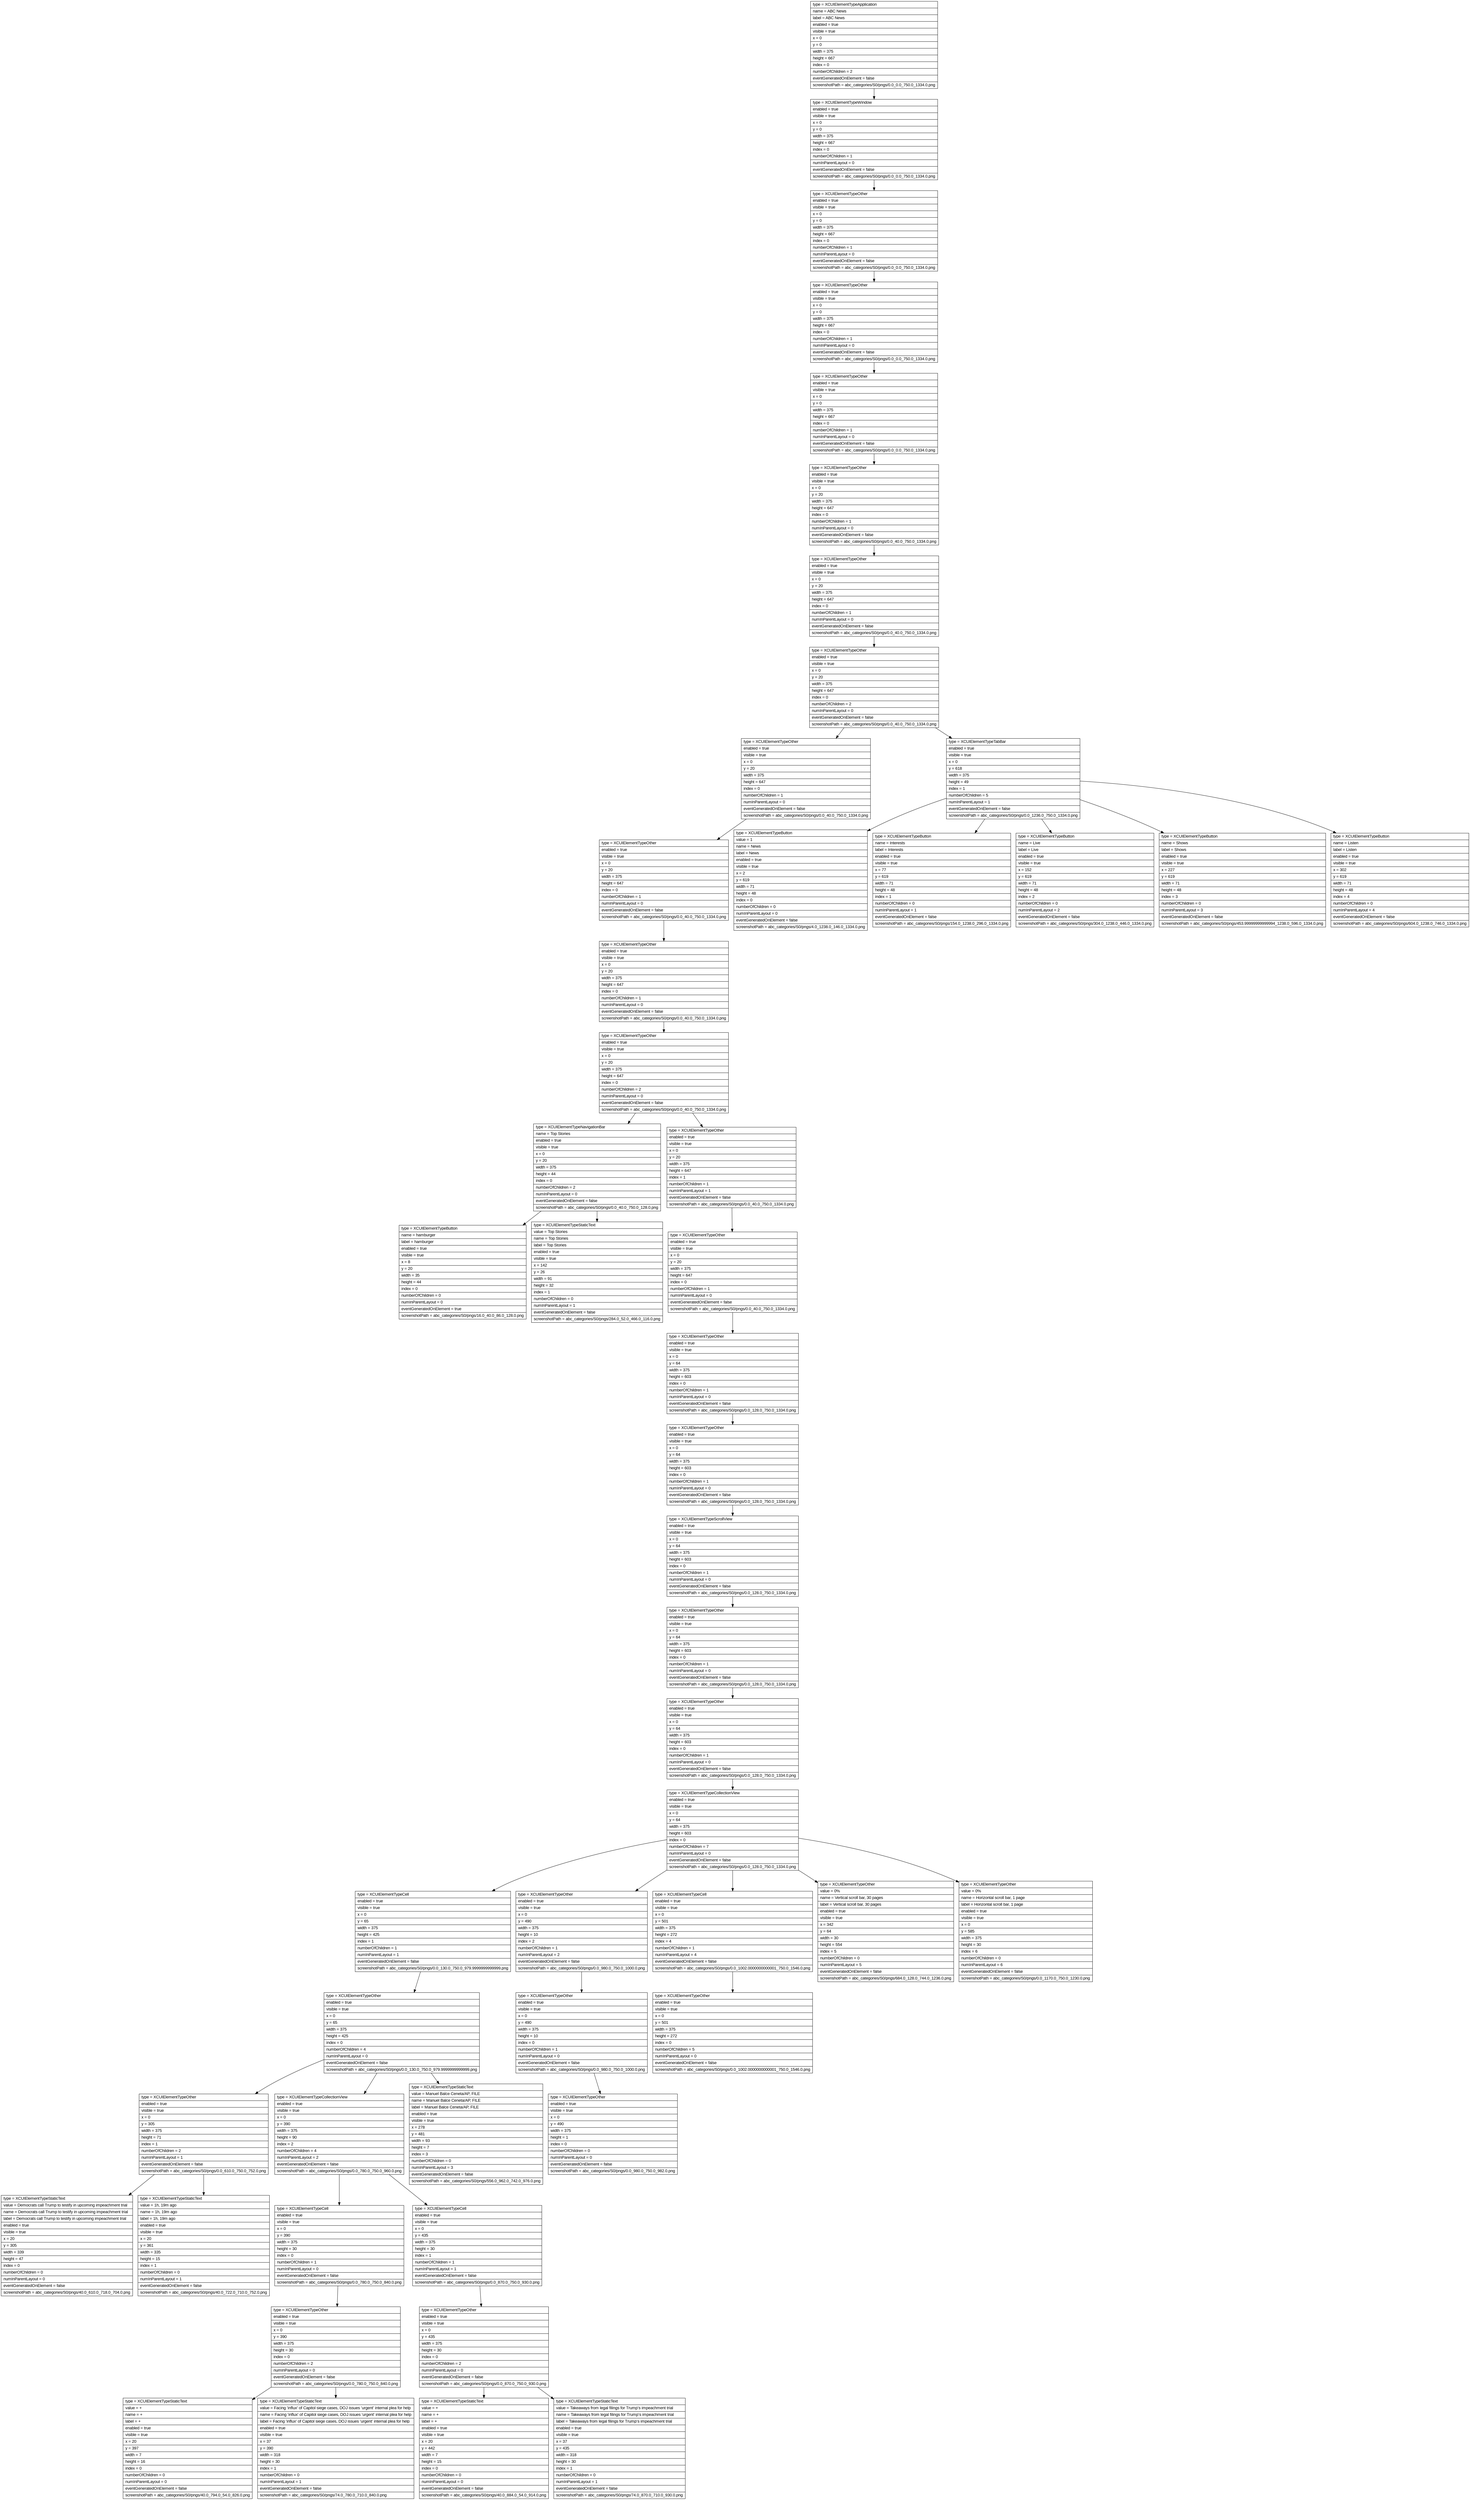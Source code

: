 digraph Layout {

	node [shape=record fontname=Arial];

	0	[label="{type = XCUIElementTypeApplication\l|name = ABC News\l|label = ABC News\l|enabled = true\l|visible = true\l|x = 0\l|y = 0\l|width = 375\l|height = 667\l|index = 0\l|numberOfChildren = 2\l|eventGeneratedOnElement = false \l|screenshotPath = abc_categories/S0/pngs/0.0_0.0_750.0_1334.0.png\l}"]
	1	[label="{type = XCUIElementTypeWindow\l|enabled = true\l|visible = true\l|x = 0\l|y = 0\l|width = 375\l|height = 667\l|index = 0\l|numberOfChildren = 1\l|numInParentLayout = 0\l|eventGeneratedOnElement = false \l|screenshotPath = abc_categories/S0/pngs/0.0_0.0_750.0_1334.0.png\l}"]
	2	[label="{type = XCUIElementTypeOther\l|enabled = true\l|visible = true\l|x = 0\l|y = 0\l|width = 375\l|height = 667\l|index = 0\l|numberOfChildren = 1\l|numInParentLayout = 0\l|eventGeneratedOnElement = false \l|screenshotPath = abc_categories/S0/pngs/0.0_0.0_750.0_1334.0.png\l}"]
	3	[label="{type = XCUIElementTypeOther\l|enabled = true\l|visible = true\l|x = 0\l|y = 0\l|width = 375\l|height = 667\l|index = 0\l|numberOfChildren = 1\l|numInParentLayout = 0\l|eventGeneratedOnElement = false \l|screenshotPath = abc_categories/S0/pngs/0.0_0.0_750.0_1334.0.png\l}"]
	4	[label="{type = XCUIElementTypeOther\l|enabled = true\l|visible = true\l|x = 0\l|y = 0\l|width = 375\l|height = 667\l|index = 0\l|numberOfChildren = 1\l|numInParentLayout = 0\l|eventGeneratedOnElement = false \l|screenshotPath = abc_categories/S0/pngs/0.0_0.0_750.0_1334.0.png\l}"]
	5	[label="{type = XCUIElementTypeOther\l|enabled = true\l|visible = true\l|x = 0\l|y = 20\l|width = 375\l|height = 647\l|index = 0\l|numberOfChildren = 1\l|numInParentLayout = 0\l|eventGeneratedOnElement = false \l|screenshotPath = abc_categories/S0/pngs/0.0_40.0_750.0_1334.0.png\l}"]
	6	[label="{type = XCUIElementTypeOther\l|enabled = true\l|visible = true\l|x = 0\l|y = 20\l|width = 375\l|height = 647\l|index = 0\l|numberOfChildren = 1\l|numInParentLayout = 0\l|eventGeneratedOnElement = false \l|screenshotPath = abc_categories/S0/pngs/0.0_40.0_750.0_1334.0.png\l}"]
	7	[label="{type = XCUIElementTypeOther\l|enabled = true\l|visible = true\l|x = 0\l|y = 20\l|width = 375\l|height = 647\l|index = 0\l|numberOfChildren = 2\l|numInParentLayout = 0\l|eventGeneratedOnElement = false \l|screenshotPath = abc_categories/S0/pngs/0.0_40.0_750.0_1334.0.png\l}"]
	8	[label="{type = XCUIElementTypeOther\l|enabled = true\l|visible = true\l|x = 0\l|y = 20\l|width = 375\l|height = 647\l|index = 0\l|numberOfChildren = 1\l|numInParentLayout = 0\l|eventGeneratedOnElement = false \l|screenshotPath = abc_categories/S0/pngs/0.0_40.0_750.0_1334.0.png\l}"]
	9	[label="{type = XCUIElementTypeTabBar\l|enabled = true\l|visible = true\l|x = 0\l|y = 618\l|width = 375\l|height = 49\l|index = 1\l|numberOfChildren = 5\l|numInParentLayout = 1\l|eventGeneratedOnElement = false \l|screenshotPath = abc_categories/S0/pngs/0.0_1236.0_750.0_1334.0.png\l}"]
	10	[label="{type = XCUIElementTypeOther\l|enabled = true\l|visible = true\l|x = 0\l|y = 20\l|width = 375\l|height = 647\l|index = 0\l|numberOfChildren = 1\l|numInParentLayout = 0\l|eventGeneratedOnElement = false \l|screenshotPath = abc_categories/S0/pngs/0.0_40.0_750.0_1334.0.png\l}"]
	11	[label="{type = XCUIElementTypeButton\l|value = 1\l|name = News\l|label = News\l|enabled = true\l|visible = true\l|x = 2\l|y = 619\l|width = 71\l|height = 48\l|index = 0\l|numberOfChildren = 0\l|numInParentLayout = 0\l|eventGeneratedOnElement = false \l|screenshotPath = abc_categories/S0/pngs/4.0_1238.0_146.0_1334.0.png\l}"]
	12	[label="{type = XCUIElementTypeButton\l|name = Interests\l|label = Interests\l|enabled = true\l|visible = true\l|x = 77\l|y = 619\l|width = 71\l|height = 48\l|index = 1\l|numberOfChildren = 0\l|numInParentLayout = 1\l|eventGeneratedOnElement = false \l|screenshotPath = abc_categories/S0/pngs/154.0_1238.0_296.0_1334.0.png\l}"]
	13	[label="{type = XCUIElementTypeButton\l|name = Live\l|label = Live\l|enabled = true\l|visible = true\l|x = 152\l|y = 619\l|width = 71\l|height = 48\l|index = 2\l|numberOfChildren = 0\l|numInParentLayout = 2\l|eventGeneratedOnElement = false \l|screenshotPath = abc_categories/S0/pngs/304.0_1238.0_446.0_1334.0.png\l}"]
	14	[label="{type = XCUIElementTypeButton\l|name = Shows\l|label = Shows\l|enabled = true\l|visible = true\l|x = 227\l|y = 619\l|width = 71\l|height = 48\l|index = 3\l|numberOfChildren = 0\l|numInParentLayout = 3\l|eventGeneratedOnElement = false \l|screenshotPath = abc_categories/S0/pngs/453.99999999999994_1238.0_596.0_1334.0.png\l}"]
	15	[label="{type = XCUIElementTypeButton\l|name = Listen\l|label = Listen\l|enabled = true\l|visible = true\l|x = 302\l|y = 619\l|width = 71\l|height = 48\l|index = 4\l|numberOfChildren = 0\l|numInParentLayout = 4\l|eventGeneratedOnElement = false \l|screenshotPath = abc_categories/S0/pngs/604.0_1238.0_746.0_1334.0.png\l}"]
	16	[label="{type = XCUIElementTypeOther\l|enabled = true\l|visible = true\l|x = 0\l|y = 20\l|width = 375\l|height = 647\l|index = 0\l|numberOfChildren = 1\l|numInParentLayout = 0\l|eventGeneratedOnElement = false \l|screenshotPath = abc_categories/S0/pngs/0.0_40.0_750.0_1334.0.png\l}"]
	17	[label="{type = XCUIElementTypeOther\l|enabled = true\l|visible = true\l|x = 0\l|y = 20\l|width = 375\l|height = 647\l|index = 0\l|numberOfChildren = 2\l|numInParentLayout = 0\l|eventGeneratedOnElement = false \l|screenshotPath = abc_categories/S0/pngs/0.0_40.0_750.0_1334.0.png\l}"]
	18	[label="{type = XCUIElementTypeNavigationBar\l|name = Top Stories\l|enabled = true\l|visible = true\l|x = 0\l|y = 20\l|width = 375\l|height = 44\l|index = 0\l|numberOfChildren = 2\l|numInParentLayout = 0\l|eventGeneratedOnElement = false \l|screenshotPath = abc_categories/S0/pngs/0.0_40.0_750.0_128.0.png\l}"]
	19	[label="{type = XCUIElementTypeOther\l|enabled = true\l|visible = true\l|x = 0\l|y = 20\l|width = 375\l|height = 647\l|index = 1\l|numberOfChildren = 1\l|numInParentLayout = 1\l|eventGeneratedOnElement = false \l|screenshotPath = abc_categories/S0/pngs/0.0_40.0_750.0_1334.0.png\l}"]
	20	[label="{type = XCUIElementTypeButton\l|name = hamburger\l|label = hamburger\l|enabled = true\l|visible = true\l|x = 8\l|y = 20\l|width = 35\l|height = 44\l|index = 0\l|numberOfChildren = 0\l|numInParentLayout = 0\l|eventGeneratedOnElement = true \l|screenshotPath = abc_categories/S0/pngs/16.0_40.0_86.0_128.0.png\l}"]
	21	[label="{type = XCUIElementTypeStaticText\l|value = Top Stories\l|name = Top Stories\l|label = Top Stories\l|enabled = true\l|visible = true\l|x = 142\l|y = 26\l|width = 91\l|height = 32\l|index = 1\l|numberOfChildren = 0\l|numInParentLayout = 1\l|eventGeneratedOnElement = false \l|screenshotPath = abc_categories/S0/pngs/284.0_52.0_466.0_116.0.png\l}"]
	22	[label="{type = XCUIElementTypeOther\l|enabled = true\l|visible = true\l|x = 0\l|y = 20\l|width = 375\l|height = 647\l|index = 0\l|numberOfChildren = 1\l|numInParentLayout = 0\l|eventGeneratedOnElement = false \l|screenshotPath = abc_categories/S0/pngs/0.0_40.0_750.0_1334.0.png\l}"]
	23	[label="{type = XCUIElementTypeOther\l|enabled = true\l|visible = true\l|x = 0\l|y = 64\l|width = 375\l|height = 603\l|index = 0\l|numberOfChildren = 1\l|numInParentLayout = 0\l|eventGeneratedOnElement = false \l|screenshotPath = abc_categories/S0/pngs/0.0_128.0_750.0_1334.0.png\l}"]
	24	[label="{type = XCUIElementTypeOther\l|enabled = true\l|visible = true\l|x = 0\l|y = 64\l|width = 375\l|height = 603\l|index = 0\l|numberOfChildren = 1\l|numInParentLayout = 0\l|eventGeneratedOnElement = false \l|screenshotPath = abc_categories/S0/pngs/0.0_128.0_750.0_1334.0.png\l}"]
	25	[label="{type = XCUIElementTypeScrollView\l|enabled = true\l|visible = true\l|x = 0\l|y = 64\l|width = 375\l|height = 603\l|index = 0\l|numberOfChildren = 1\l|numInParentLayout = 0\l|eventGeneratedOnElement = false \l|screenshotPath = abc_categories/S0/pngs/0.0_128.0_750.0_1334.0.png\l}"]
	26	[label="{type = XCUIElementTypeOther\l|enabled = true\l|visible = true\l|x = 0\l|y = 64\l|width = 375\l|height = 603\l|index = 0\l|numberOfChildren = 1\l|numInParentLayout = 0\l|eventGeneratedOnElement = false \l|screenshotPath = abc_categories/S0/pngs/0.0_128.0_750.0_1334.0.png\l}"]
	27	[label="{type = XCUIElementTypeOther\l|enabled = true\l|visible = true\l|x = 0\l|y = 64\l|width = 375\l|height = 603\l|index = 0\l|numberOfChildren = 1\l|numInParentLayout = 0\l|eventGeneratedOnElement = false \l|screenshotPath = abc_categories/S0/pngs/0.0_128.0_750.0_1334.0.png\l}"]
	28	[label="{type = XCUIElementTypeCollectionView\l|enabled = true\l|visible = true\l|x = 0\l|y = 64\l|width = 375\l|height = 603\l|index = 0\l|numberOfChildren = 7\l|numInParentLayout = 0\l|eventGeneratedOnElement = false \l|screenshotPath = abc_categories/S0/pngs/0.0_128.0_750.0_1334.0.png\l}"]
	29	[label="{type = XCUIElementTypeCell\l|enabled = true\l|visible = true\l|x = 0\l|y = 65\l|width = 375\l|height = 425\l|index = 1\l|numberOfChildren = 1\l|numInParentLayout = 1\l|eventGeneratedOnElement = false \l|screenshotPath = abc_categories/S0/pngs/0.0_130.0_750.0_979.9999999999999.png\l}"]
	30	[label="{type = XCUIElementTypeOther\l|enabled = true\l|visible = true\l|x = 0\l|y = 490\l|width = 375\l|height = 10\l|index = 2\l|numberOfChildren = 1\l|numInParentLayout = 2\l|eventGeneratedOnElement = false \l|screenshotPath = abc_categories/S0/pngs/0.0_980.0_750.0_1000.0.png\l}"]
	31	[label="{type = XCUIElementTypeCell\l|enabled = true\l|visible = true\l|x = 0\l|y = 501\l|width = 375\l|height = 272\l|index = 4\l|numberOfChildren = 1\l|numInParentLayout = 4\l|eventGeneratedOnElement = false \l|screenshotPath = abc_categories/S0/pngs/0.0_1002.0000000000001_750.0_1546.0.png\l}"]
	32	[label="{type = XCUIElementTypeOther\l|value = 0%\l|name = Vertical scroll bar, 30 pages\l|label = Vertical scroll bar, 30 pages\l|enabled = true\l|visible = true\l|x = 342\l|y = 64\l|width = 30\l|height = 554\l|index = 5\l|numberOfChildren = 0\l|numInParentLayout = 5\l|eventGeneratedOnElement = false \l|screenshotPath = abc_categories/S0/pngs/684.0_128.0_744.0_1236.0.png\l}"]
	33	[label="{type = XCUIElementTypeOther\l|value = 0%\l|name = Horizontal scroll bar, 1 page\l|label = Horizontal scroll bar, 1 page\l|enabled = true\l|visible = true\l|x = 0\l|y = 585\l|width = 375\l|height = 30\l|index = 6\l|numberOfChildren = 0\l|numInParentLayout = 6\l|eventGeneratedOnElement = false \l|screenshotPath = abc_categories/S0/pngs/0.0_1170.0_750.0_1230.0.png\l}"]
	34	[label="{type = XCUIElementTypeOther\l|enabled = true\l|visible = true\l|x = 0\l|y = 65\l|width = 375\l|height = 425\l|index = 0\l|numberOfChildren = 4\l|numInParentLayout = 0\l|eventGeneratedOnElement = false \l|screenshotPath = abc_categories/S0/pngs/0.0_130.0_750.0_979.9999999999999.png\l}"]
	35	[label="{type = XCUIElementTypeOther\l|enabled = true\l|visible = true\l|x = 0\l|y = 490\l|width = 375\l|height = 10\l|index = 0\l|numberOfChildren = 1\l|numInParentLayout = 0\l|eventGeneratedOnElement = false \l|screenshotPath = abc_categories/S0/pngs/0.0_980.0_750.0_1000.0.png\l}"]
	36	[label="{type = XCUIElementTypeOther\l|enabled = true\l|visible = true\l|x = 0\l|y = 501\l|width = 375\l|height = 272\l|index = 0\l|numberOfChildren = 5\l|numInParentLayout = 0\l|eventGeneratedOnElement = false \l|screenshotPath = abc_categories/S0/pngs/0.0_1002.0000000000001_750.0_1546.0.png\l}"]
	37	[label="{type = XCUIElementTypeOther\l|enabled = true\l|visible = true\l|x = 0\l|y = 305\l|width = 375\l|height = 71\l|index = 1\l|numberOfChildren = 2\l|numInParentLayout = 1\l|eventGeneratedOnElement = false \l|screenshotPath = abc_categories/S0/pngs/0.0_610.0_750.0_752.0.png\l}"]
	38	[label="{type = XCUIElementTypeCollectionView\l|enabled = true\l|visible = true\l|x = 0\l|y = 390\l|width = 375\l|height = 90\l|index = 2\l|numberOfChildren = 4\l|numInParentLayout = 2\l|eventGeneratedOnElement = false \l|screenshotPath = abc_categories/S0/pngs/0.0_780.0_750.0_960.0.png\l}"]
	39	[label="{type = XCUIElementTypeStaticText\l|value = Manuel Balce Ceneta/AP, FILE\l|name = Manuel Balce Ceneta/AP, FILE\l|label = Manuel Balce Ceneta/AP, FILE\l|enabled = true\l|visible = true\l|x = 278\l|y = 481\l|width = 93\l|height = 7\l|index = 3\l|numberOfChildren = 0\l|numInParentLayout = 3\l|eventGeneratedOnElement = false \l|screenshotPath = abc_categories/S0/pngs/556.0_962.0_742.0_976.0.png\l}"]
	40	[label="{type = XCUIElementTypeOther\l|enabled = true\l|visible = true\l|x = 0\l|y = 490\l|width = 375\l|height = 1\l|index = 0\l|numberOfChildren = 0\l|numInParentLayout = 0\l|eventGeneratedOnElement = false \l|screenshotPath = abc_categories/S0/pngs/0.0_980.0_750.0_982.0.png\l}"]
	41	[label="{type = XCUIElementTypeStaticText\l|value = Democrats call Trump to testify in upcoming impeachment trial\l|name = Democrats call Trump to testify in upcoming impeachment trial\l|label = Democrats call Trump to testify in upcoming impeachment trial\l|enabled = true\l|visible = true\l|x = 20\l|y = 305\l|width = 339\l|height = 47\l|index = 0\l|numberOfChildren = 0\l|numInParentLayout = 0\l|eventGeneratedOnElement = false \l|screenshotPath = abc_categories/S0/pngs/40.0_610.0_718.0_704.0.png\l}"]
	42	[label="{type = XCUIElementTypeStaticText\l|value = 1h, 19m ago\l|name = 1h, 19m ago\l|label = 1h, 19m ago\l|enabled = true\l|visible = true\l|x = 20\l|y = 361\l|width = 335\l|height = 15\l|index = 1\l|numberOfChildren = 0\l|numInParentLayout = 1\l|eventGeneratedOnElement = false \l|screenshotPath = abc_categories/S0/pngs/40.0_722.0_710.0_752.0.png\l}"]
	43	[label="{type = XCUIElementTypeCell\l|enabled = true\l|visible = true\l|x = 0\l|y = 390\l|width = 375\l|height = 30\l|index = 0\l|numberOfChildren = 1\l|numInParentLayout = 0\l|eventGeneratedOnElement = false \l|screenshotPath = abc_categories/S0/pngs/0.0_780.0_750.0_840.0.png\l}"]
	44	[label="{type = XCUIElementTypeCell\l|enabled = true\l|visible = true\l|x = 0\l|y = 435\l|width = 375\l|height = 30\l|index = 1\l|numberOfChildren = 1\l|numInParentLayout = 1\l|eventGeneratedOnElement = false \l|screenshotPath = abc_categories/S0/pngs/0.0_870.0_750.0_930.0.png\l}"]
	45	[label="{type = XCUIElementTypeOther\l|enabled = true\l|visible = true\l|x = 0\l|y = 390\l|width = 375\l|height = 30\l|index = 0\l|numberOfChildren = 2\l|numInParentLayout = 0\l|eventGeneratedOnElement = false \l|screenshotPath = abc_categories/S0/pngs/0.0_780.0_750.0_840.0.png\l}"]
	46	[label="{type = XCUIElementTypeOther\l|enabled = true\l|visible = true\l|x = 0\l|y = 435\l|width = 375\l|height = 30\l|index = 0\l|numberOfChildren = 2\l|numInParentLayout = 0\l|eventGeneratedOnElement = false \l|screenshotPath = abc_categories/S0/pngs/0.0_870.0_750.0_930.0.png\l}"]
	47	[label="{type = XCUIElementTypeStaticText\l|value = +\l|name = +\l|label = +\l|enabled = true\l|visible = true\l|x = 20\l|y = 397\l|width = 7\l|height = 16\l|index = 0\l|numberOfChildren = 0\l|numInParentLayout = 0\l|eventGeneratedOnElement = false \l|screenshotPath = abc_categories/S0/pngs/40.0_794.0_54.0_826.0.png\l}"]
	48	[label="{type = XCUIElementTypeStaticText\l|value = Facing 'influx' of Capitol siege cases, DOJ issues 'urgent' internal plea for help\l|name = Facing 'influx' of Capitol siege cases, DOJ issues 'urgent' internal plea for help\l|label = Facing 'influx' of Capitol siege cases, DOJ issues 'urgent' internal plea for help\l|enabled = true\l|visible = true\l|x = 37\l|y = 390\l|width = 318\l|height = 30\l|index = 1\l|numberOfChildren = 0\l|numInParentLayout = 1\l|eventGeneratedOnElement = false \l|screenshotPath = abc_categories/S0/pngs/74.0_780.0_710.0_840.0.png\l}"]
	49	[label="{type = XCUIElementTypeStaticText\l|value = +\l|name = +\l|label = +\l|enabled = true\l|visible = true\l|x = 20\l|y = 442\l|width = 7\l|height = 15\l|index = 0\l|numberOfChildren = 0\l|numInParentLayout = 0\l|eventGeneratedOnElement = false \l|screenshotPath = abc_categories/S0/pngs/40.0_884.0_54.0_914.0.png\l}"]
	50	[label="{type = XCUIElementTypeStaticText\l|value = Takeaways from legal filings for Trump's impeachment trial\l|name = Takeaways from legal filings for Trump's impeachment trial\l|label = Takeaways from legal filings for Trump's impeachment trial\l|enabled = true\l|visible = true\l|x = 37\l|y = 435\l|width = 318\l|height = 30\l|index = 1\l|numberOfChildren = 0\l|numInParentLayout = 1\l|eventGeneratedOnElement = false \l|screenshotPath = abc_categories/S0/pngs/74.0_870.0_710.0_930.0.png\l}"]


	0 -> 1
	1 -> 2
	2 -> 3
	3 -> 4
	4 -> 5
	5 -> 6
	6 -> 7
	7 -> 8
	7 -> 9
	8 -> 10
	9 -> 11
	9 -> 12
	9 -> 13
	9 -> 14
	9 -> 15
	10 -> 16
	16 -> 17
	17 -> 18
	17 -> 19
	18 -> 20
	18 -> 21
	19 -> 22
	22 -> 23
	23 -> 24
	24 -> 25
	25 -> 26
	26 -> 27
	27 -> 28
	28 -> 29
	28 -> 30
	28 -> 31
	28 -> 32
	28 -> 33
	29 -> 34
	30 -> 35
	31 -> 36
	34 -> 37
	34 -> 38
	34 -> 39
	35 -> 40
	37 -> 41
	37 -> 42
	38 -> 43
	38 -> 44
	43 -> 45
	44 -> 46
	45 -> 47
	45 -> 48
	46 -> 49
	46 -> 50


}